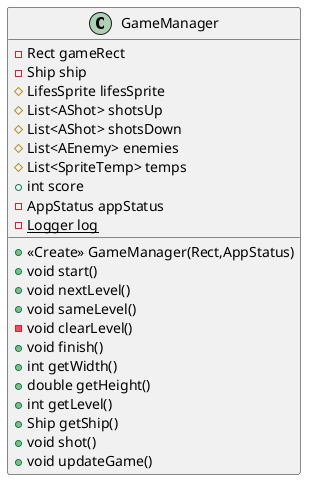 @startuml
class GameManager {
- Rect gameRect
- Ship ship
# LifesSprite lifesSprite
# List<AShot> shotsUp
# List<AShot> shotsDown
# List<AEnemy> enemies
# List<SpriteTemp> temps
+ int score
- AppStatus appStatus
- {static} Logger log
+ <<Create>> GameManager(Rect,AppStatus)
+ void start()
+ void nextLevel()
+ void sameLevel()
- void clearLevel()
+ void finish()
+ int getWidth()
+ double getHeight()
+ int getLevel()
+ Ship getShip()
+ void shot()
+ void updateGame()
}
@enduml